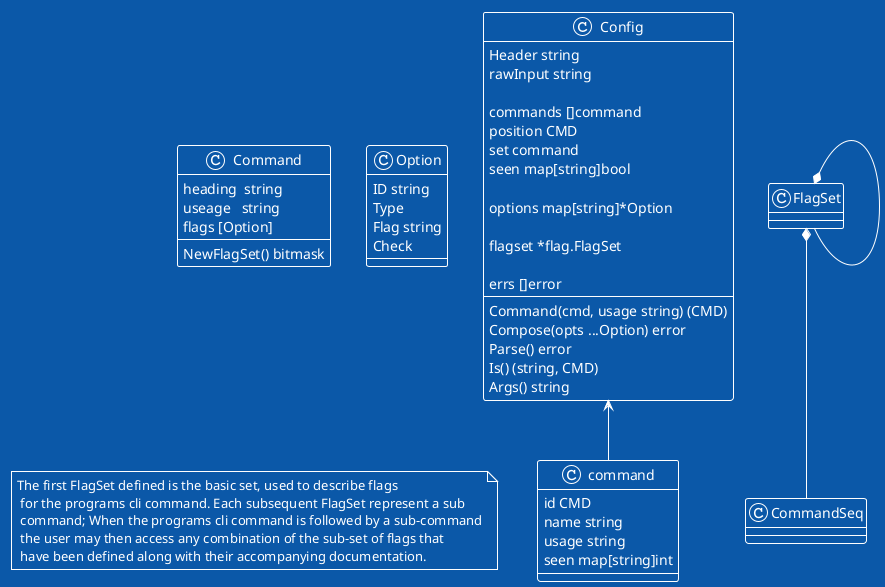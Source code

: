 @startuml

!theme amiga

class Config {
	Header string
	rawInput string

	commands []command
	position CMD
	set command
	seen map[string]bool

	options map[string]*Option

	flagset *flag.FlagSet

	errs []error

	Command(cmd, usage string) (CMD)
	Compose(opts ...Option) error
	Parse() error
	Is() (string, CMD)
	Args() string
}

class command {
	id CMD
	name string
	usage string
	seen map[string]int
}

Config <-- command 

class Command {
	heading  string
	useage   string
	flags [Option]
	NewFlagSet() bitmask
}

class Option {
	ID string
	Type
	Flag string
	Check
}

note "The first FlagSet defined is the basic set, used to describe flags\n for the programs cli command. Each subsequent FlagSet represent a sub\n command; When the programs cli command is followed by a sub-command\n the user may then access any combination of the sub-set of flags that\n have been defined along with their accompanying documentation." as N1

FlagSet *-- FlagSet
FlagSet *-- CommandSeq

@enduml
